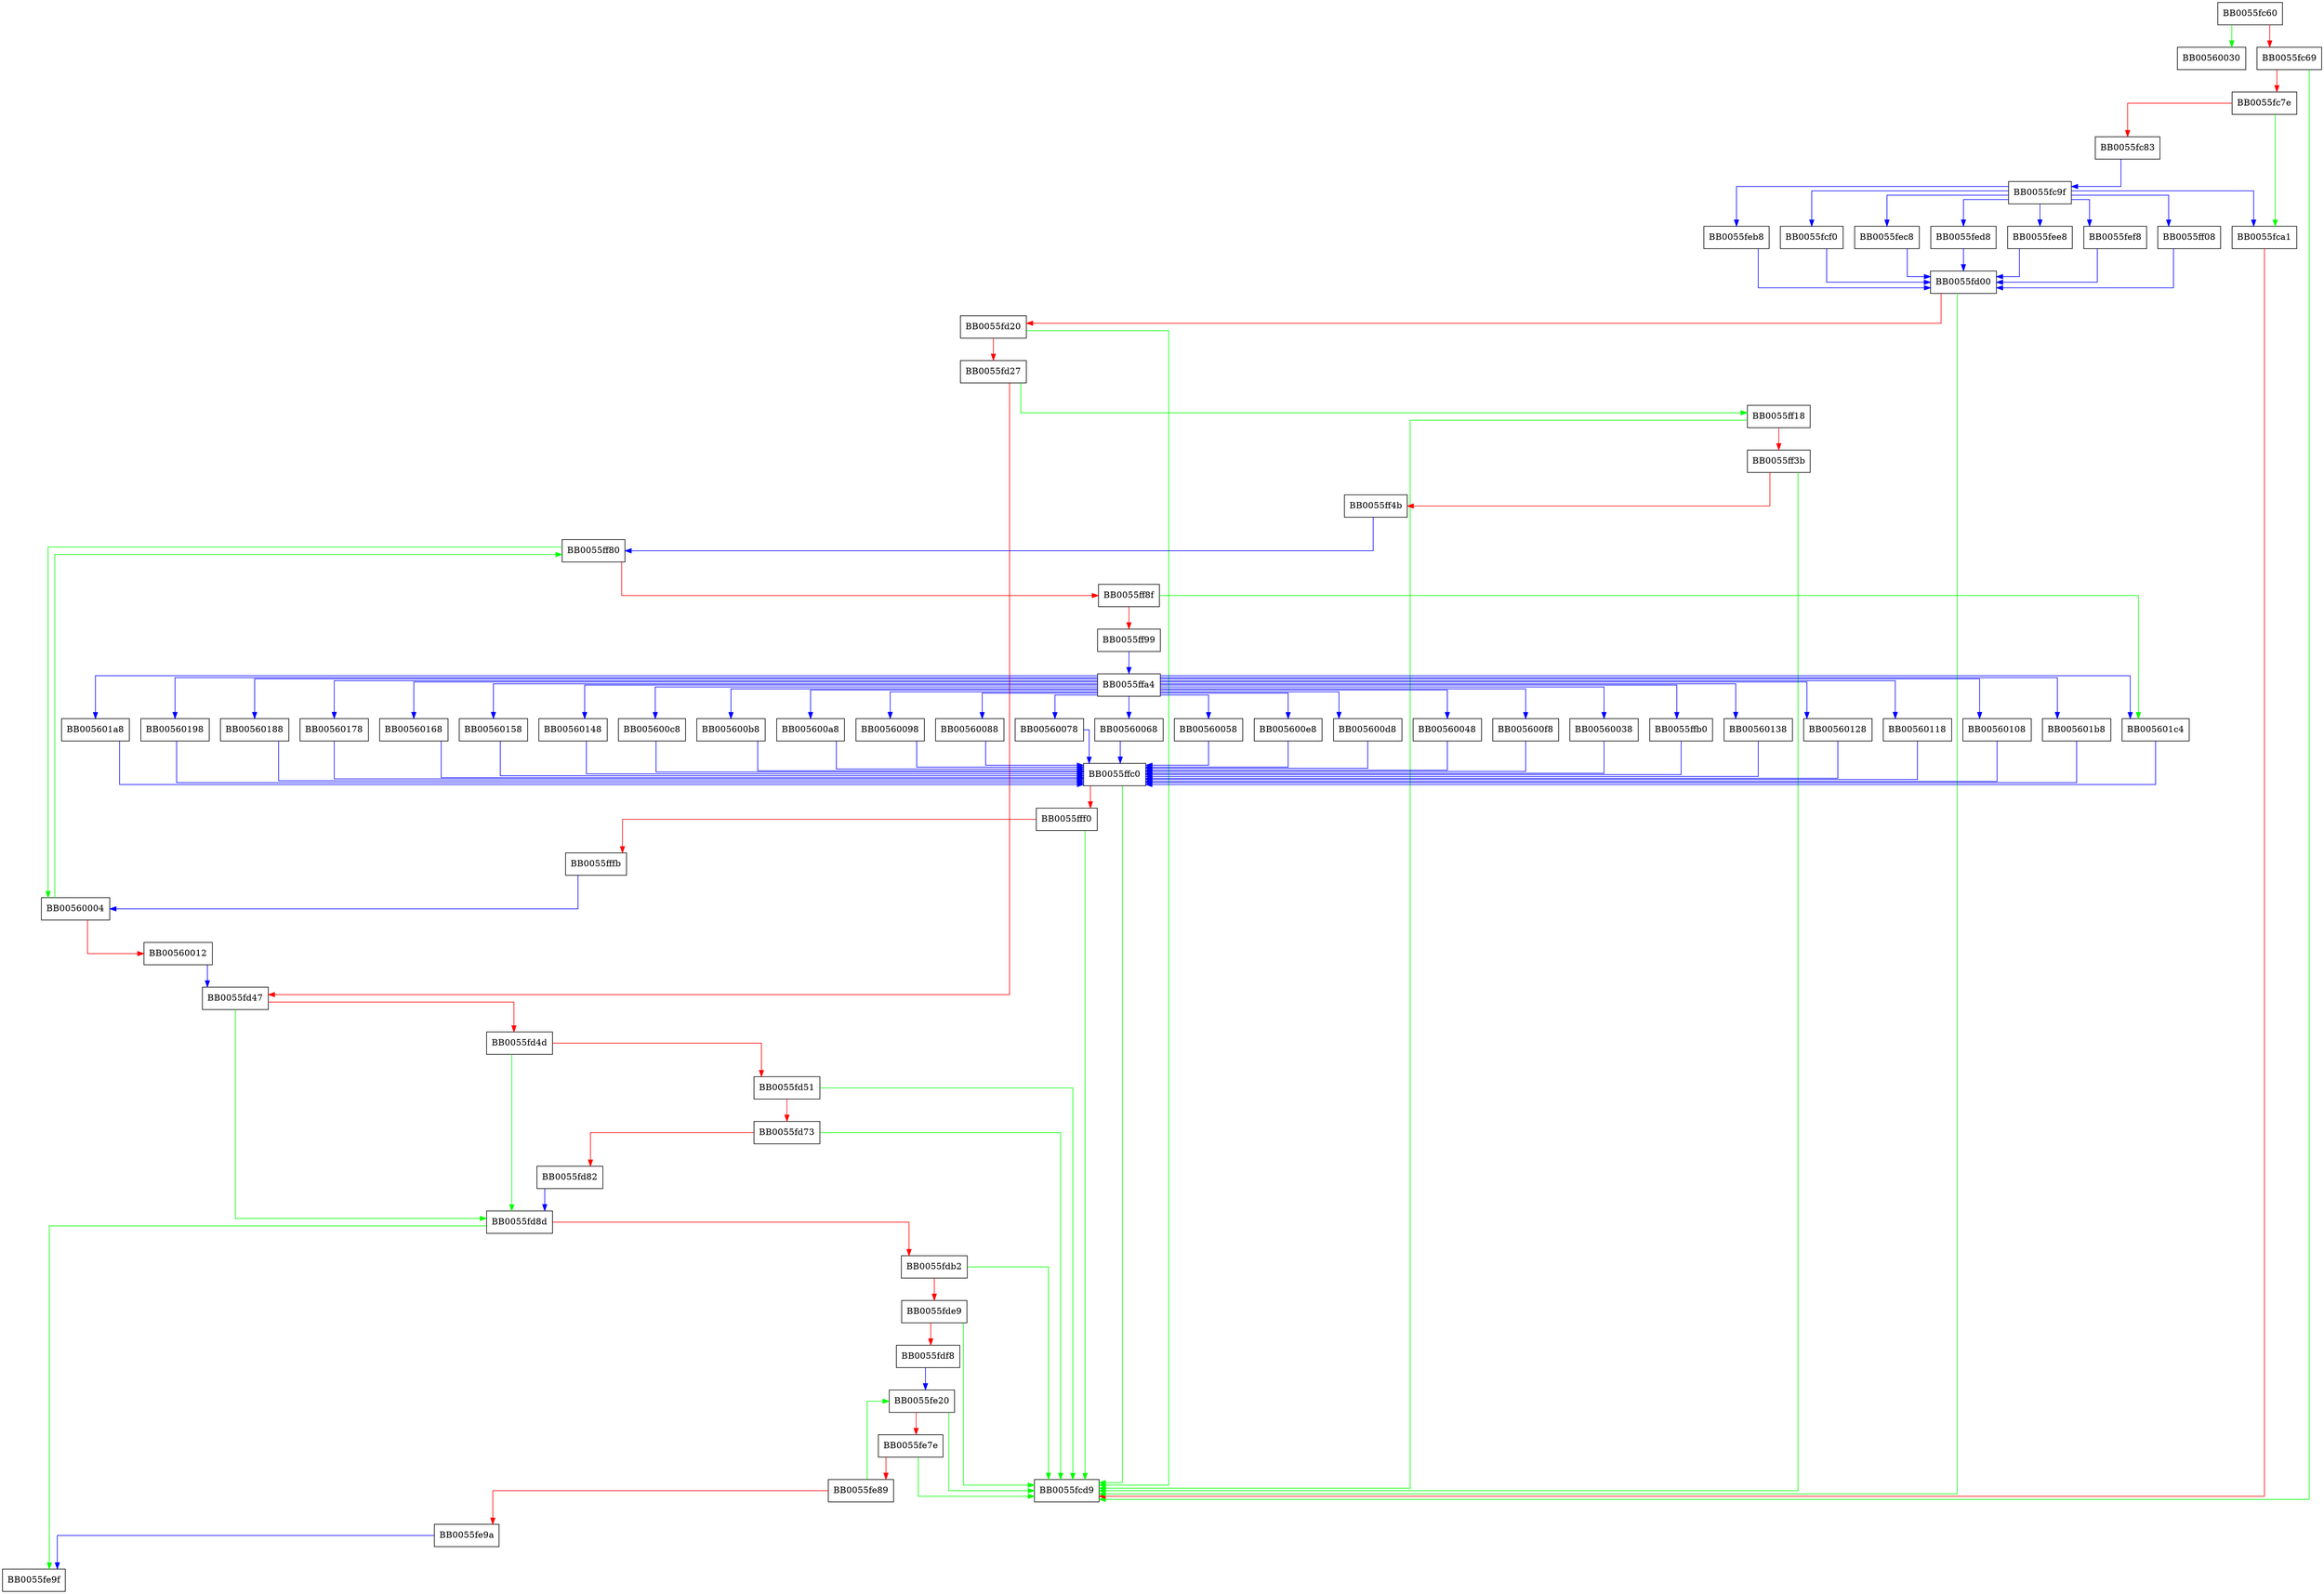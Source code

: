 digraph snprint_PKIStatusInfo_parts {
  node [shape="box"];
  graph [splines=ortho];
  BB0055fc60 -> BB00560030 [color="green"];
  BB0055fc60 -> BB0055fc69 [color="red"];
  BB0055fc69 -> BB0055fcd9 [color="green"];
  BB0055fc69 -> BB0055fc7e [color="red"];
  BB0055fc7e -> BB0055fca1 [color="green"];
  BB0055fc7e -> BB0055fc83 [color="red"];
  BB0055fc83 -> BB0055fc9f [color="blue"];
  BB0055fc9f -> BB0055fef8 [color="blue"];
  BB0055fc9f -> BB0055ff08 [color="blue"];
  BB0055fc9f -> BB0055feb8 [color="blue"];
  BB0055fc9f -> BB0055fcf0 [color="blue"];
  BB0055fc9f -> BB0055fec8 [color="blue"];
  BB0055fc9f -> BB0055fed8 [color="blue"];
  BB0055fc9f -> BB0055fee8 [color="blue"];
  BB0055fc9f -> BB0055fca1 [color="blue"];
  BB0055fca1 -> BB0055fcd9 [color="red"];
  BB0055fcf0 -> BB0055fd00 [color="blue"];
  BB0055fd00 -> BB0055fcd9 [color="green"];
  BB0055fd00 -> BB0055fd20 [color="red"];
  BB0055fd20 -> BB0055fcd9 [color="green"];
  BB0055fd20 -> BB0055fd27 [color="red"];
  BB0055fd27 -> BB0055ff18 [color="green"];
  BB0055fd27 -> BB0055fd47 [color="red"];
  BB0055fd47 -> BB0055fd8d [color="green"];
  BB0055fd47 -> BB0055fd4d [color="red"];
  BB0055fd4d -> BB0055fd8d [color="green"];
  BB0055fd4d -> BB0055fd51 [color="red"];
  BB0055fd51 -> BB0055fcd9 [color="green"];
  BB0055fd51 -> BB0055fd73 [color="red"];
  BB0055fd73 -> BB0055fcd9 [color="green"];
  BB0055fd73 -> BB0055fd82 [color="red"];
  BB0055fd82 -> BB0055fd8d [color="blue"];
  BB0055fd8d -> BB0055fe9f [color="green"];
  BB0055fd8d -> BB0055fdb2 [color="red"];
  BB0055fdb2 -> BB0055fcd9 [color="green"];
  BB0055fdb2 -> BB0055fde9 [color="red"];
  BB0055fde9 -> BB0055fcd9 [color="green"];
  BB0055fde9 -> BB0055fdf8 [color="red"];
  BB0055fdf8 -> BB0055fe20 [color="blue"];
  BB0055fe20 -> BB0055fcd9 [color="green"];
  BB0055fe20 -> BB0055fe7e [color="red"];
  BB0055fe7e -> BB0055fcd9 [color="green"];
  BB0055fe7e -> BB0055fe89 [color="red"];
  BB0055fe89 -> BB0055fe20 [color="green"];
  BB0055fe89 -> BB0055fe9a [color="red"];
  BB0055fe9a -> BB0055fe9f [color="blue"];
  BB0055feb8 -> BB0055fd00 [color="blue"];
  BB0055fec8 -> BB0055fd00 [color="blue"];
  BB0055fed8 -> BB0055fd00 [color="blue"];
  BB0055fee8 -> BB0055fd00 [color="blue"];
  BB0055fef8 -> BB0055fd00 [color="blue"];
  BB0055ff08 -> BB0055fd00 [color="blue"];
  BB0055ff18 -> BB0055fcd9 [color="green"];
  BB0055ff18 -> BB0055ff3b [color="red"];
  BB0055ff3b -> BB0055fcd9 [color="green"];
  BB0055ff3b -> BB0055ff4b [color="red"];
  BB0055ff4b -> BB0055ff80 [color="blue"];
  BB0055ff80 -> BB00560004 [color="green"];
  BB0055ff80 -> BB0055ff8f [color="red"];
  BB0055ff8f -> BB005601c4 [color="green"];
  BB0055ff8f -> BB0055ff99 [color="red"];
  BB0055ff99 -> BB0055ffa4 [color="blue"];
  BB0055ffa4 -> BB005601c4 [color="blue"];
  BB0055ffa4 -> BB005600f8 [color="blue"];
  BB0055ffa4 -> BB00560038 [color="blue"];
  BB0055ffa4 -> BB0055ffb0 [color="blue"];
  BB0055ffa4 -> BB00560138 [color="blue"];
  BB0055ffa4 -> BB00560128 [color="blue"];
  BB0055ffa4 -> BB00560118 [color="blue"];
  BB0055ffa4 -> BB00560108 [color="blue"];
  BB0055ffa4 -> BB005601b8 [color="blue"];
  BB0055ffa4 -> BB005601a8 [color="blue"];
  BB0055ffa4 -> BB00560198 [color="blue"];
  BB0055ffa4 -> BB00560188 [color="blue"];
  BB0055ffa4 -> BB00560178 [color="blue"];
  BB0055ffa4 -> BB00560168 [color="blue"];
  BB0055ffa4 -> BB00560158 [color="blue"];
  BB0055ffa4 -> BB00560148 [color="blue"];
  BB0055ffa4 -> BB005600c8 [color="blue"];
  BB0055ffa4 -> BB005600b8 [color="blue"];
  BB0055ffa4 -> BB005600a8 [color="blue"];
  BB0055ffa4 -> BB00560098 [color="blue"];
  BB0055ffa4 -> BB00560088 [color="blue"];
  BB0055ffa4 -> BB00560078 [color="blue"];
  BB0055ffa4 -> BB00560068 [color="blue"];
  BB0055ffa4 -> BB00560058 [color="blue"];
  BB0055ffa4 -> BB005600e8 [color="blue"];
  BB0055ffa4 -> BB005600d8 [color="blue"];
  BB0055ffa4 -> BB00560048 [color="blue"];
  BB0055ffb0 -> BB0055ffc0 [color="blue"];
  BB0055ffc0 -> BB0055fcd9 [color="green"];
  BB0055ffc0 -> BB0055fff0 [color="red"];
  BB0055fff0 -> BB0055fcd9 [color="green"];
  BB0055fff0 -> BB0055fffb [color="red"];
  BB0055fffb -> BB00560004 [color="blue"];
  BB00560004 -> BB0055ff80 [color="green"];
  BB00560004 -> BB00560012 [color="red"];
  BB00560012 -> BB0055fd47 [color="blue"];
  BB00560038 -> BB0055ffc0 [color="blue"];
  BB00560048 -> BB0055ffc0 [color="blue"];
  BB00560058 -> BB0055ffc0 [color="blue"];
  BB00560068 -> BB0055ffc0 [color="blue"];
  BB00560078 -> BB0055ffc0 [color="blue"];
  BB00560088 -> BB0055ffc0 [color="blue"];
  BB00560098 -> BB0055ffc0 [color="blue"];
  BB005600a8 -> BB0055ffc0 [color="blue"];
  BB005600b8 -> BB0055ffc0 [color="blue"];
  BB005600c8 -> BB0055ffc0 [color="blue"];
  BB005600d8 -> BB0055ffc0 [color="blue"];
  BB005600e8 -> BB0055ffc0 [color="blue"];
  BB005600f8 -> BB0055ffc0 [color="blue"];
  BB00560108 -> BB0055ffc0 [color="blue"];
  BB00560118 -> BB0055ffc0 [color="blue"];
  BB00560128 -> BB0055ffc0 [color="blue"];
  BB00560138 -> BB0055ffc0 [color="blue"];
  BB00560148 -> BB0055ffc0 [color="blue"];
  BB00560158 -> BB0055ffc0 [color="blue"];
  BB00560168 -> BB0055ffc0 [color="blue"];
  BB00560178 -> BB0055ffc0 [color="blue"];
  BB00560188 -> BB0055ffc0 [color="blue"];
  BB00560198 -> BB0055ffc0 [color="blue"];
  BB005601a8 -> BB0055ffc0 [color="blue"];
  BB005601b8 -> BB0055ffc0 [color="blue"];
  BB005601c4 -> BB0055ffc0 [color="blue"];
}